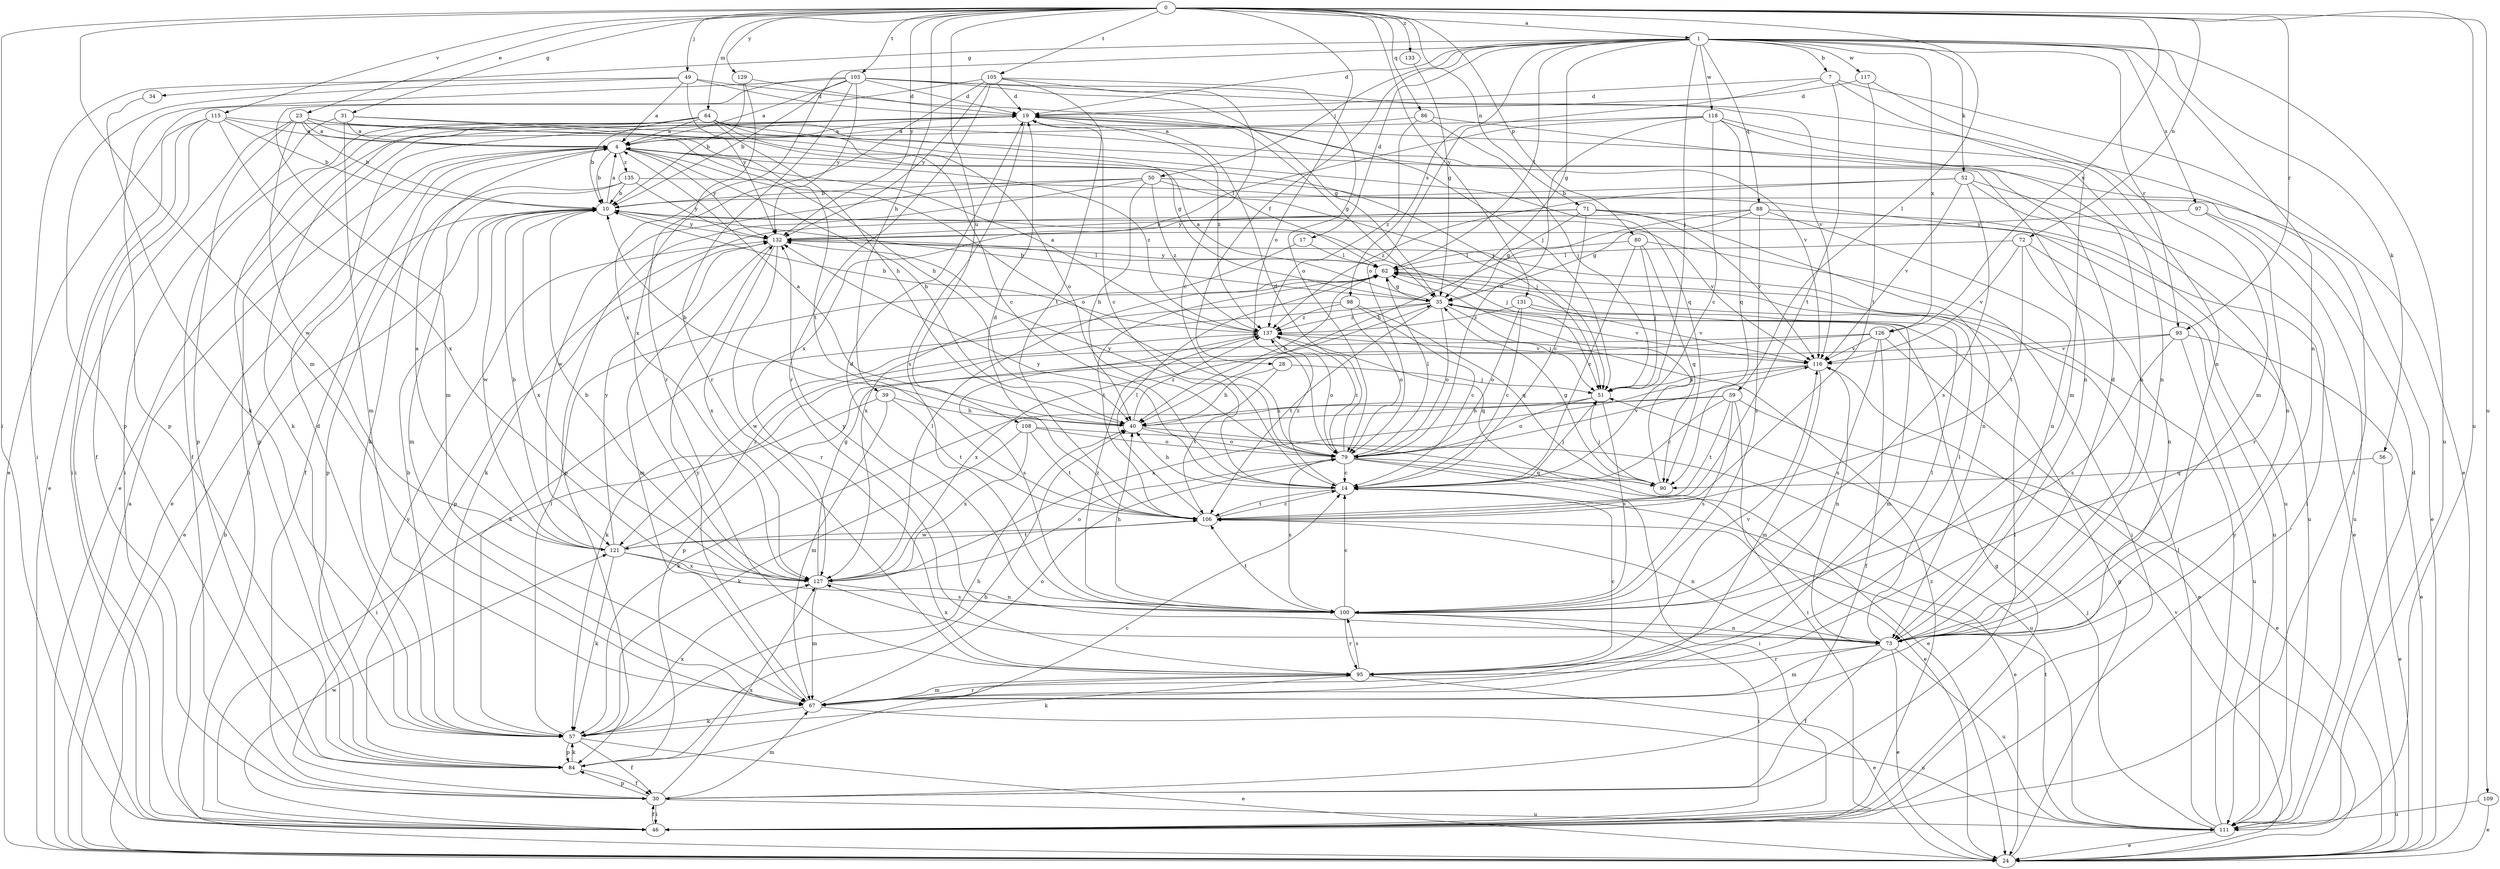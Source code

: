 strict digraph  {
0;
1;
4;
7;
10;
14;
17;
19;
23;
24;
28;
30;
31;
34;
35;
39;
40;
46;
49;
50;
51;
52;
56;
57;
59;
62;
64;
67;
71;
72;
73;
79;
80;
84;
86;
88;
90;
93;
95;
97;
98;
100;
103;
105;
106;
108;
109;
111;
115;
116;
117;
118;
121;
126;
127;
129;
131;
132;
133;
135;
137;
0 -> 1  [label=a];
0 -> 23  [label=e];
0 -> 31  [label=g];
0 -> 39  [label=h];
0 -> 46  [label=i];
0 -> 49  [label=j];
0 -> 59  [label=l];
0 -> 64  [label=m];
0 -> 67  [label=m];
0 -> 71  [label=n];
0 -> 72  [label=n];
0 -> 79  [label=o];
0 -> 80  [label=p];
0 -> 86  [label=q];
0 -> 93  [label=r];
0 -> 103  [label=t];
0 -> 105  [label=t];
0 -> 108  [label=u];
0 -> 109  [label=u];
0 -> 111  [label=u];
0 -> 115  [label=v];
0 -> 126  [label=x];
0 -> 129  [label=y];
0 -> 131  [label=y];
0 -> 132  [label=y];
0 -> 133  [label=z];
1 -> 7  [label=b];
1 -> 17  [label=d];
1 -> 19  [label=d];
1 -> 28  [label=f];
1 -> 34  [label=g];
1 -> 35  [label=g];
1 -> 50  [label=j];
1 -> 51  [label=j];
1 -> 52  [label=k];
1 -> 56  [label=k];
1 -> 62  [label=l];
1 -> 73  [label=n];
1 -> 88  [label=q];
1 -> 93  [label=r];
1 -> 97  [label=s];
1 -> 98  [label=s];
1 -> 111  [label=u];
1 -> 117  [label=w];
1 -> 118  [label=w];
1 -> 126  [label=x];
1 -> 127  [label=x];
4 -> 10  [label=b];
4 -> 24  [label=e];
4 -> 30  [label=f];
4 -> 40  [label=h];
4 -> 57  [label=k];
4 -> 79  [label=o];
4 -> 132  [label=y];
4 -> 135  [label=z];
4 -> 137  [label=z];
7 -> 19  [label=d];
7 -> 24  [label=e];
7 -> 67  [label=m];
7 -> 79  [label=o];
7 -> 106  [label=t];
10 -> 4  [label=a];
10 -> 24  [label=e];
10 -> 51  [label=j];
10 -> 116  [label=v];
10 -> 121  [label=w];
10 -> 127  [label=x];
10 -> 132  [label=y];
14 -> 24  [label=e];
14 -> 40  [label=h];
14 -> 51  [label=j];
14 -> 106  [label=t];
14 -> 132  [label=y];
14 -> 137  [label=z];
17 -> 62  [label=l];
17 -> 127  [label=x];
19 -> 4  [label=a];
19 -> 14  [label=c];
19 -> 24  [label=e];
19 -> 35  [label=g];
19 -> 46  [label=i];
19 -> 100  [label=s];
19 -> 137  [label=z];
23 -> 4  [label=a];
23 -> 10  [label=b];
23 -> 40  [label=h];
23 -> 46  [label=i];
23 -> 51  [label=j];
23 -> 62  [label=l];
23 -> 84  [label=p];
23 -> 121  [label=w];
24 -> 4  [label=a];
24 -> 10  [label=b];
24 -> 35  [label=g];
24 -> 116  [label=v];
28 -> 40  [label=h];
28 -> 51  [label=j];
28 -> 106  [label=t];
30 -> 46  [label=i];
30 -> 62  [label=l];
30 -> 67  [label=m];
30 -> 84  [label=p];
30 -> 111  [label=u];
30 -> 127  [label=x];
30 -> 132  [label=y];
31 -> 4  [label=a];
31 -> 46  [label=i];
31 -> 67  [label=m];
31 -> 106  [label=t];
31 -> 116  [label=v];
34 -> 57  [label=k];
35 -> 4  [label=a];
35 -> 10  [label=b];
35 -> 51  [label=j];
35 -> 57  [label=k];
35 -> 79  [label=o];
35 -> 106  [label=t];
35 -> 116  [label=v];
35 -> 137  [label=z];
39 -> 40  [label=h];
39 -> 46  [label=i];
39 -> 67  [label=m];
39 -> 106  [label=t];
40 -> 4  [label=a];
40 -> 10  [label=b];
40 -> 24  [label=e];
40 -> 79  [label=o];
40 -> 137  [label=z];
46 -> 30  [label=f];
46 -> 35  [label=g];
46 -> 121  [label=w];
46 -> 137  [label=z];
49 -> 4  [label=a];
49 -> 19  [label=d];
49 -> 46  [label=i];
49 -> 51  [label=j];
49 -> 84  [label=p];
49 -> 132  [label=y];
50 -> 10  [label=b];
50 -> 24  [label=e];
50 -> 40  [label=h];
50 -> 51  [label=j];
50 -> 84  [label=p];
50 -> 121  [label=w];
50 -> 137  [label=z];
51 -> 40  [label=h];
51 -> 79  [label=o];
51 -> 100  [label=s];
52 -> 10  [label=b];
52 -> 46  [label=i];
52 -> 73  [label=n];
52 -> 100  [label=s];
52 -> 116  [label=v];
52 -> 137  [label=z];
56 -> 24  [label=e];
56 -> 90  [label=q];
57 -> 10  [label=b];
57 -> 19  [label=d];
57 -> 24  [label=e];
57 -> 30  [label=f];
57 -> 40  [label=h];
57 -> 62  [label=l];
57 -> 84  [label=p];
57 -> 127  [label=x];
59 -> 14  [label=c];
59 -> 24  [label=e];
59 -> 40  [label=h];
59 -> 46  [label=i];
59 -> 57  [label=k];
59 -> 100  [label=s];
59 -> 106  [label=t];
62 -> 35  [label=g];
62 -> 40  [label=h];
62 -> 106  [label=t];
62 -> 132  [label=y];
64 -> 4  [label=a];
64 -> 10  [label=b];
64 -> 14  [label=c];
64 -> 30  [label=f];
64 -> 35  [label=g];
64 -> 40  [label=h];
64 -> 57  [label=k];
64 -> 79  [label=o];
64 -> 84  [label=p];
64 -> 90  [label=q];
67 -> 57  [label=k];
67 -> 79  [label=o];
67 -> 95  [label=r];
67 -> 111  [label=u];
67 -> 132  [label=y];
71 -> 14  [label=c];
71 -> 24  [label=e];
71 -> 35  [label=g];
71 -> 57  [label=k];
71 -> 73  [label=n];
71 -> 116  [label=v];
71 -> 132  [label=y];
72 -> 62  [label=l];
72 -> 73  [label=n];
72 -> 106  [label=t];
72 -> 111  [label=u];
72 -> 116  [label=v];
73 -> 19  [label=d];
73 -> 24  [label=e];
73 -> 30  [label=f];
73 -> 62  [label=l];
73 -> 67  [label=m];
73 -> 95  [label=r];
73 -> 111  [label=u];
73 -> 127  [label=x];
79 -> 14  [label=c];
79 -> 19  [label=d];
79 -> 24  [label=e];
79 -> 46  [label=i];
79 -> 62  [label=l];
79 -> 90  [label=q];
79 -> 100  [label=s];
79 -> 116  [label=v];
79 -> 132  [label=y];
79 -> 137  [label=z];
80 -> 14  [label=c];
80 -> 46  [label=i];
80 -> 51  [label=j];
80 -> 62  [label=l];
80 -> 90  [label=q];
84 -> 14  [label=c];
84 -> 30  [label=f];
84 -> 40  [label=h];
84 -> 57  [label=k];
86 -> 4  [label=a];
86 -> 51  [label=j];
86 -> 73  [label=n];
86 -> 137  [label=z];
88 -> 35  [label=g];
88 -> 40  [label=h];
88 -> 73  [label=n];
88 -> 100  [label=s];
88 -> 111  [label=u];
88 -> 132  [label=y];
90 -> 35  [label=g];
90 -> 51  [label=j];
90 -> 62  [label=l];
93 -> 24  [label=e];
93 -> 84  [label=p];
93 -> 100  [label=s];
93 -> 111  [label=u];
93 -> 116  [label=v];
95 -> 14  [label=c];
95 -> 24  [label=e];
95 -> 57  [label=k];
95 -> 62  [label=l];
95 -> 67  [label=m];
95 -> 100  [label=s];
95 -> 116  [label=v];
97 -> 95  [label=r];
97 -> 111  [label=u];
97 -> 132  [label=y];
98 -> 14  [label=c];
98 -> 79  [label=o];
98 -> 90  [label=q];
98 -> 121  [label=w];
98 -> 137  [label=z];
100 -> 14  [label=c];
100 -> 19  [label=d];
100 -> 40  [label=h];
100 -> 46  [label=i];
100 -> 73  [label=n];
100 -> 95  [label=r];
100 -> 106  [label=t];
100 -> 132  [label=y];
100 -> 137  [label=z];
103 -> 4  [label=a];
103 -> 10  [label=b];
103 -> 19  [label=d];
103 -> 35  [label=g];
103 -> 67  [label=m];
103 -> 73  [label=n];
103 -> 84  [label=p];
103 -> 95  [label=r];
103 -> 116  [label=v];
103 -> 132  [label=y];
105 -> 14  [label=c];
105 -> 19  [label=d];
105 -> 24  [label=e];
105 -> 79  [label=o];
105 -> 95  [label=r];
105 -> 106  [label=t];
105 -> 127  [label=x];
105 -> 132  [label=y];
106 -> 14  [label=c];
106 -> 19  [label=d];
106 -> 62  [label=l];
106 -> 73  [label=n];
106 -> 121  [label=w];
108 -> 57  [label=k];
108 -> 79  [label=o];
108 -> 106  [label=t];
108 -> 111  [label=u];
108 -> 127  [label=x];
109 -> 24  [label=e];
109 -> 111  [label=u];
111 -> 19  [label=d];
111 -> 24  [label=e];
111 -> 51  [label=j];
111 -> 62  [label=l];
111 -> 106  [label=t];
111 -> 132  [label=y];
115 -> 4  [label=a];
115 -> 10  [label=b];
115 -> 24  [label=e];
115 -> 30  [label=f];
115 -> 46  [label=i];
115 -> 73  [label=n];
115 -> 127  [label=x];
116 -> 51  [label=j];
116 -> 67  [label=m];
116 -> 73  [label=n];
116 -> 127  [label=x];
117 -> 19  [label=d];
117 -> 67  [label=m];
117 -> 106  [label=t];
118 -> 4  [label=a];
118 -> 14  [label=c];
118 -> 46  [label=i];
118 -> 73  [label=n];
118 -> 79  [label=o];
118 -> 90  [label=q];
118 -> 127  [label=x];
121 -> 4  [label=a];
121 -> 10  [label=b];
121 -> 57  [label=k];
121 -> 73  [label=n];
121 -> 106  [label=t];
121 -> 127  [label=x];
121 -> 132  [label=y];
121 -> 137  [label=z];
126 -> 24  [label=e];
126 -> 30  [label=f];
126 -> 57  [label=k];
126 -> 100  [label=s];
126 -> 116  [label=v];
126 -> 127  [label=x];
127 -> 10  [label=b];
127 -> 35  [label=g];
127 -> 62  [label=l];
127 -> 67  [label=m];
127 -> 79  [label=o];
127 -> 100  [label=s];
129 -> 10  [label=b];
129 -> 19  [label=d];
129 -> 95  [label=r];
131 -> 14  [label=c];
131 -> 67  [label=m];
131 -> 79  [label=o];
131 -> 116  [label=v];
131 -> 137  [label=z];
132 -> 62  [label=l];
132 -> 67  [label=m];
132 -> 84  [label=p];
132 -> 95  [label=r];
132 -> 127  [label=x];
133 -> 35  [label=g];
135 -> 10  [label=b];
135 -> 67  [label=m];
135 -> 84  [label=p];
135 -> 111  [label=u];
135 -> 132  [label=y];
137 -> 4  [label=a];
137 -> 10  [label=b];
137 -> 79  [label=o];
137 -> 90  [label=q];
137 -> 100  [label=s];
137 -> 116  [label=v];
}
